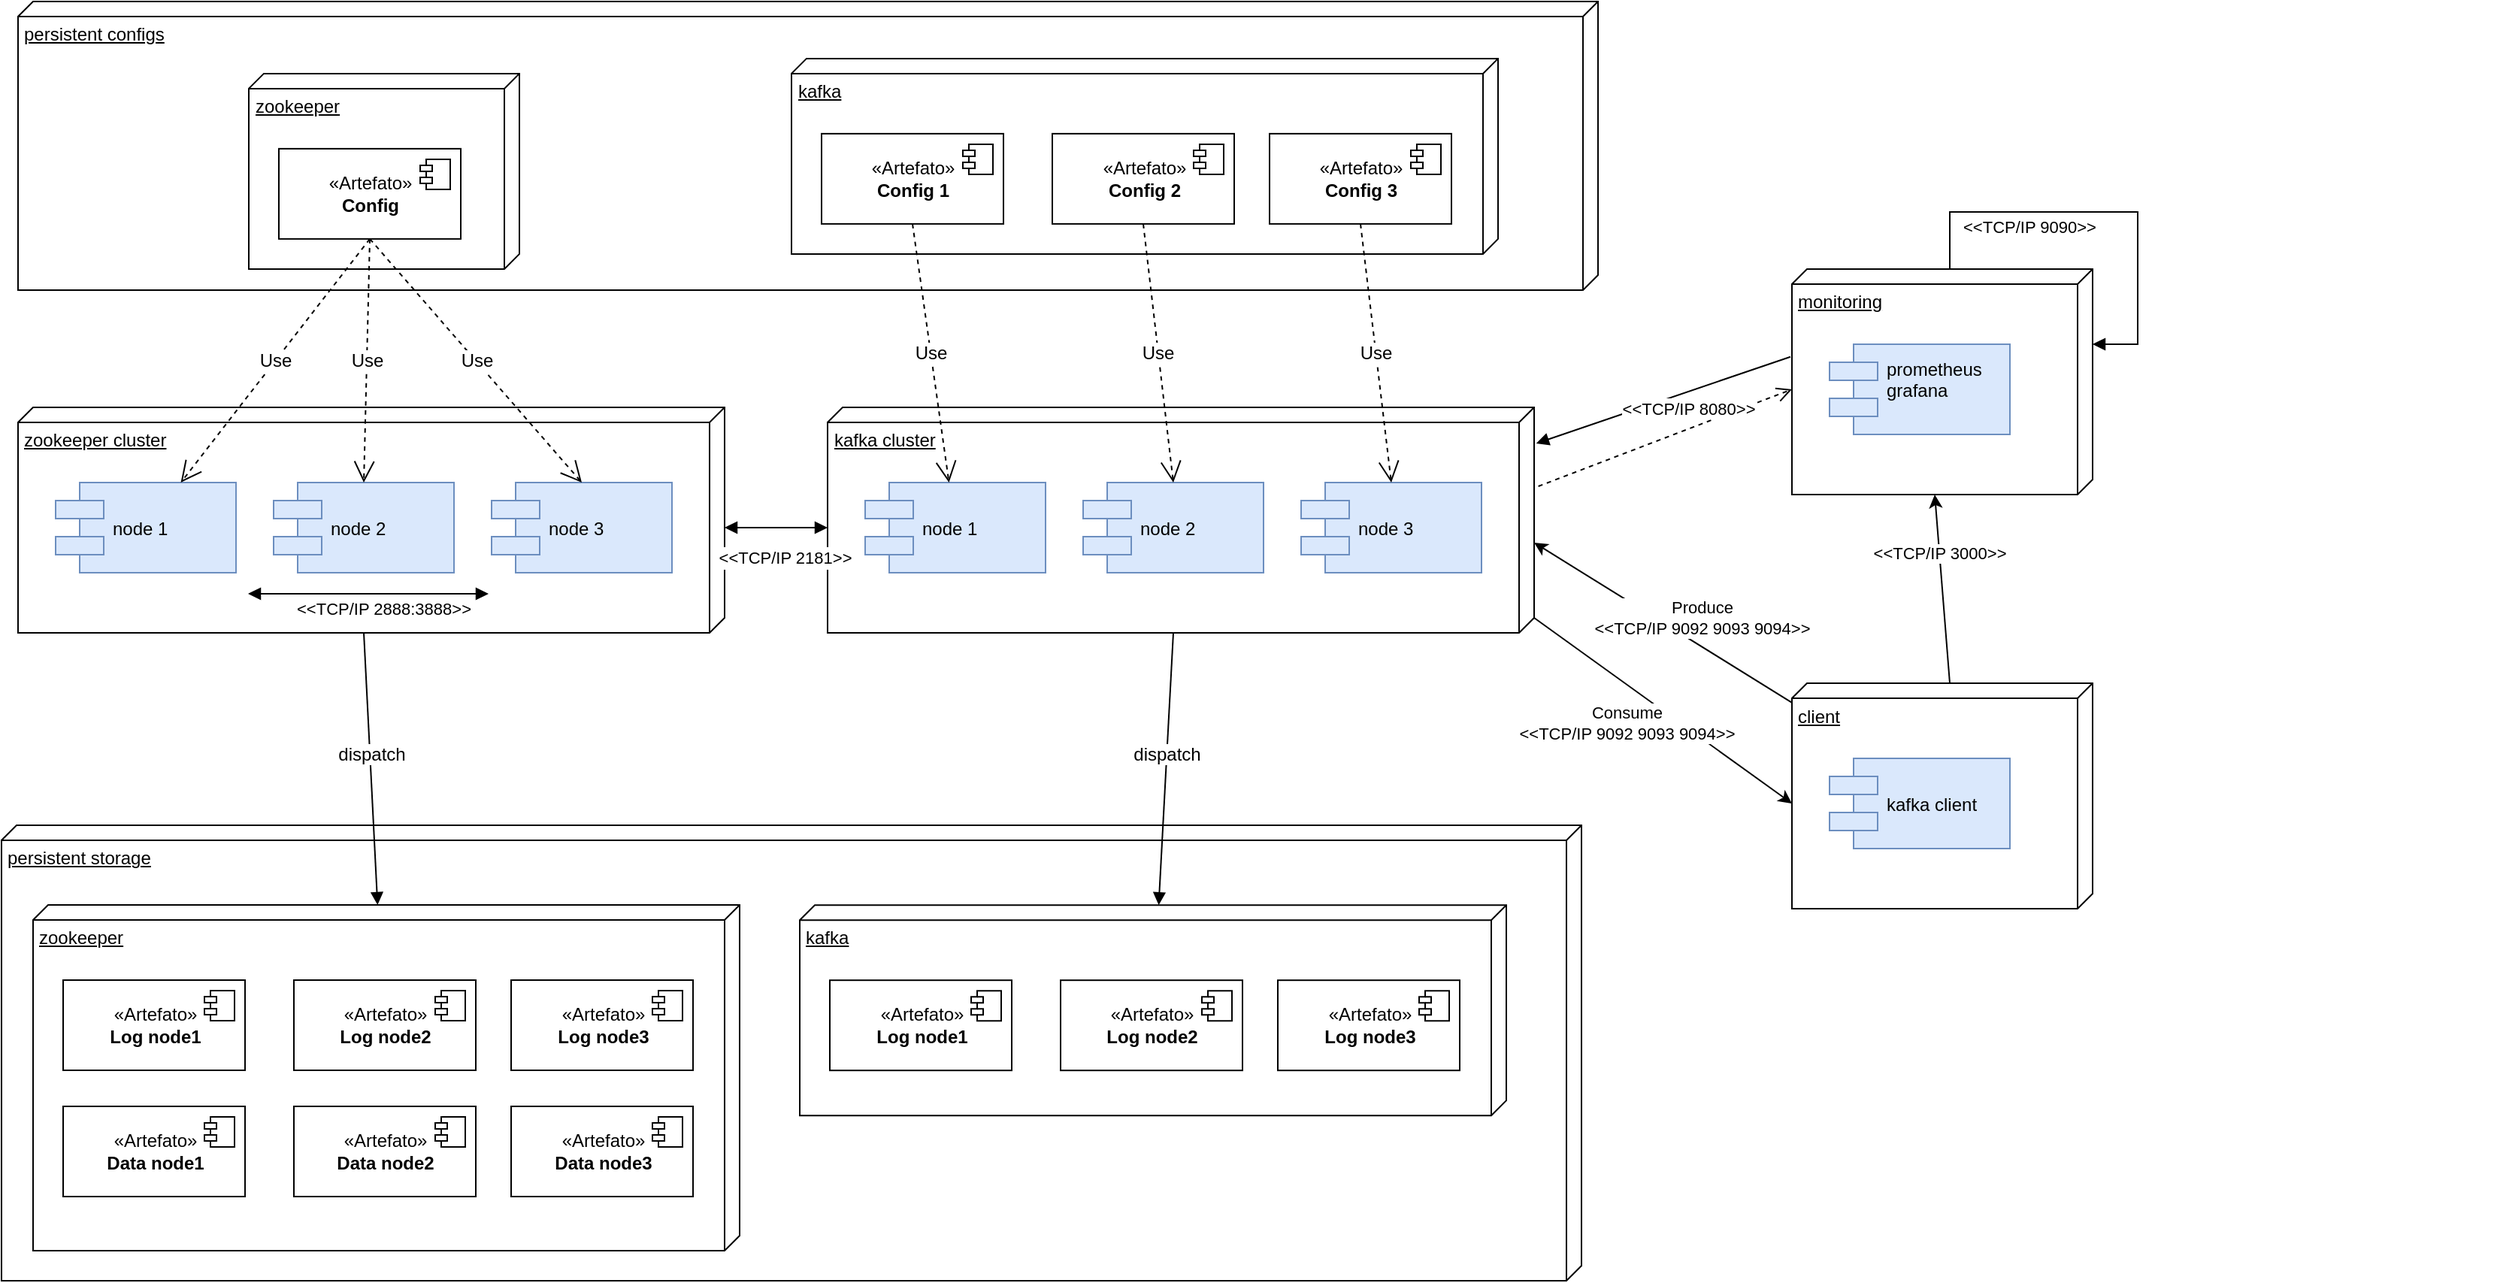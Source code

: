 <mxfile version="10.6.8" type="device"><diagram name="Page-1" id="b5b7bab2-c9e2-2cf4-8b2a-24fd1a2a6d21"><mxGraphModel dx="754" dy="1895" grid="1" gridSize="10" guides="1" tooltips="1" connect="1" arrows="1" fold="1" page="1" pageScale="1" pageWidth="827" pageHeight="1169" background="#ffffff" math="0" shadow="0"><root><mxCell id="0"/><mxCell id="1" parent="0"/><mxCell id="ZEIrBqUMK9VCRzySae3i-107" value="" style="group" parent="1" vertex="1" connectable="0"><mxGeometry x="119" y="408" width="1051" height="303" as="geometry"/></mxCell><mxCell id="ZEIrBqUMK9VCRzySae3i-20" value="persistent storage" style="verticalAlign=top;align=left;spacingTop=8;spacingLeft=2;spacingRight=12;shape=cube;size=10;direction=south;fontStyle=4;html=1;fontFamily=Helvetica;fontSize=12;" parent="ZEIrBqUMK9VCRzySae3i-107" vertex="1"><mxGeometry width="1051" height="303" as="geometry"/></mxCell><mxCell id="ZEIrBqUMK9VCRzySae3i-43" value="" style="group" parent="ZEIrBqUMK9VCRzySae3i-107" vertex="1" connectable="0"><mxGeometry x="21" y="53" width="470" height="230" as="geometry"/></mxCell><mxCell id="ZEIrBqUMK9VCRzySae3i-42" value="zookeeper" style="verticalAlign=top;align=left;spacingTop=8;spacingLeft=2;spacingRight=12;shape=cube;size=10;direction=south;fontStyle=4;html=1;fontFamily=Helvetica;fontSize=12;" parent="ZEIrBqUMK9VCRzySae3i-43" vertex="1"><mxGeometry width="470" height="230" as="geometry"/></mxCell><mxCell id="ZEIrBqUMK9VCRzySae3i-22" value="«Artefato»&lt;br&gt;&lt;b&gt;Log node1&lt;br&gt;&lt;/b&gt;" style="html=1;fontFamily=Helvetica;fontSize=12;" parent="ZEIrBqUMK9VCRzySae3i-43" vertex="1"><mxGeometry x="20" y="50" width="121" height="60" as="geometry"/></mxCell><mxCell id="ZEIrBqUMK9VCRzySae3i-23" value="" style="shape=component;jettyWidth=8;jettyHeight=4;" parent="ZEIrBqUMK9VCRzySae3i-22" vertex="1"><mxGeometry x="1" width="20" height="20" relative="1" as="geometry"><mxPoint x="-27" y="7" as="offset"/></mxGeometry></mxCell><mxCell id="ZEIrBqUMK9VCRzySae3i-24" value="«Artefato»&lt;br&gt;&lt;b&gt;Log node2&lt;br&gt;&lt;/b&gt;" style="html=1;fontFamily=Helvetica;fontSize=12;" parent="ZEIrBqUMK9VCRzySae3i-43" vertex="1"><mxGeometry x="173.5" y="50" width="121" height="60" as="geometry"/></mxCell><mxCell id="ZEIrBqUMK9VCRzySae3i-25" value="" style="shape=component;jettyWidth=8;jettyHeight=4;" parent="ZEIrBqUMK9VCRzySae3i-24" vertex="1"><mxGeometry x="1" width="20" height="20" relative="1" as="geometry"><mxPoint x="-27" y="7" as="offset"/></mxGeometry></mxCell><mxCell id="ZEIrBqUMK9VCRzySae3i-26" value="«Artefato»&lt;br&gt;&lt;b&gt;Log node3&lt;br&gt;&lt;/b&gt;" style="html=1;fontFamily=Helvetica;fontSize=12;" parent="ZEIrBqUMK9VCRzySae3i-43" vertex="1"><mxGeometry x="318" y="50" width="121" height="60" as="geometry"/></mxCell><mxCell id="ZEIrBqUMK9VCRzySae3i-27" value="" style="shape=component;jettyWidth=8;jettyHeight=4;" parent="ZEIrBqUMK9VCRzySae3i-26" vertex="1"><mxGeometry x="1" width="20" height="20" relative="1" as="geometry"><mxPoint x="-27" y="7" as="offset"/></mxGeometry></mxCell><mxCell id="ZEIrBqUMK9VCRzySae3i-28" value="«Artefato»&lt;br&gt;&lt;b&gt;Data node1&lt;br&gt;&lt;/b&gt;" style="html=1;fontFamily=Helvetica;fontSize=12;" parent="ZEIrBqUMK9VCRzySae3i-43" vertex="1"><mxGeometry x="20" y="134" width="121" height="60" as="geometry"/></mxCell><mxCell id="ZEIrBqUMK9VCRzySae3i-29" value="" style="shape=component;jettyWidth=8;jettyHeight=4;" parent="ZEIrBqUMK9VCRzySae3i-28" vertex="1"><mxGeometry x="1" width="20" height="20" relative="1" as="geometry"><mxPoint x="-27" y="7" as="offset"/></mxGeometry></mxCell><mxCell id="ZEIrBqUMK9VCRzySae3i-30" value="«Artefato»&lt;br&gt;&lt;b&gt;Data node2&lt;br&gt;&lt;/b&gt;" style="html=1;fontFamily=Helvetica;fontSize=12;" parent="ZEIrBqUMK9VCRzySae3i-43" vertex="1"><mxGeometry x="173.5" y="134" width="121" height="60" as="geometry"/></mxCell><mxCell id="ZEIrBqUMK9VCRzySae3i-31" value="" style="shape=component;jettyWidth=8;jettyHeight=4;" parent="ZEIrBqUMK9VCRzySae3i-30" vertex="1"><mxGeometry x="1" width="20" height="20" relative="1" as="geometry"><mxPoint x="-27" y="7" as="offset"/></mxGeometry></mxCell><mxCell id="ZEIrBqUMK9VCRzySae3i-32" value="«Artefato»&lt;br&gt;&lt;b&gt;Data node3&lt;br&gt;&lt;/b&gt;" style="html=1;fontFamily=Helvetica;fontSize=12;" parent="ZEIrBqUMK9VCRzySae3i-43" vertex="1"><mxGeometry x="318" y="134" width="121" height="60" as="geometry"/></mxCell><mxCell id="ZEIrBqUMK9VCRzySae3i-33" value="" style="shape=component;jettyWidth=8;jettyHeight=4;" parent="ZEIrBqUMK9VCRzySae3i-32" vertex="1"><mxGeometry x="1" width="20" height="20" relative="1" as="geometry"><mxPoint x="-27" y="7" as="offset"/></mxGeometry></mxCell><mxCell id="ZEIrBqUMK9VCRzySae3i-44" value="" style="group" parent="ZEIrBqUMK9VCRzySae3i-107" vertex="1" connectable="0"><mxGeometry x="531" y="53.088" width="470" height="230" as="geometry"/></mxCell><mxCell id="ZEIrBqUMK9VCRzySae3i-45" value="kafka" style="verticalAlign=top;align=left;spacingTop=8;spacingLeft=2;spacingRight=12;shape=cube;size=10;direction=south;fontStyle=4;html=1;fontFamily=Helvetica;fontSize=12;" parent="ZEIrBqUMK9VCRzySae3i-44" vertex="1"><mxGeometry width="470" height="140" as="geometry"/></mxCell><mxCell id="ZEIrBqUMK9VCRzySae3i-46" value="«Artefato»&lt;br&gt;&lt;b&gt;Log node1&lt;br&gt;&lt;/b&gt;" style="html=1;fontFamily=Helvetica;fontSize=12;" parent="ZEIrBqUMK9VCRzySae3i-44" vertex="1"><mxGeometry x="20" y="50" width="121" height="60" as="geometry"/></mxCell><mxCell id="ZEIrBqUMK9VCRzySae3i-47" value="" style="shape=component;jettyWidth=8;jettyHeight=4;" parent="ZEIrBqUMK9VCRzySae3i-46" vertex="1"><mxGeometry x="1" width="20" height="20" relative="1" as="geometry"><mxPoint x="-27" y="7" as="offset"/></mxGeometry></mxCell><mxCell id="ZEIrBqUMK9VCRzySae3i-48" value="«Artefato»&lt;br&gt;&lt;b&gt;Log node2&lt;br&gt;&lt;/b&gt;" style="html=1;fontFamily=Helvetica;fontSize=12;" parent="ZEIrBqUMK9VCRzySae3i-44" vertex="1"><mxGeometry x="173.5" y="50" width="121" height="60" as="geometry"/></mxCell><mxCell id="ZEIrBqUMK9VCRzySae3i-49" value="" style="shape=component;jettyWidth=8;jettyHeight=4;" parent="ZEIrBqUMK9VCRzySae3i-48" vertex="1"><mxGeometry x="1" width="20" height="20" relative="1" as="geometry"><mxPoint x="-27" y="7" as="offset"/></mxGeometry></mxCell><mxCell id="ZEIrBqUMK9VCRzySae3i-50" value="«Artefato»&lt;br&gt;&lt;b&gt;Log node3&lt;br&gt;&lt;/b&gt;" style="html=1;fontFamily=Helvetica;fontSize=12;" parent="ZEIrBqUMK9VCRzySae3i-44" vertex="1"><mxGeometry x="318" y="50" width="121" height="60" as="geometry"/></mxCell><mxCell id="ZEIrBqUMK9VCRzySae3i-51" value="" style="shape=component;jettyWidth=8;jettyHeight=4;" parent="ZEIrBqUMK9VCRzySae3i-50" vertex="1"><mxGeometry x="1" width="20" height="20" relative="1" as="geometry"><mxPoint x="-27" y="7" as="offset"/></mxGeometry></mxCell><mxCell id="ZEIrBqUMK9VCRzySae3i-21" value="dispatch" style="html=1;verticalAlign=bottom;endArrow=block;fontFamily=Helvetica;fontSize=12;exitX=0;exitY=0;exitDx=150;exitDy=240;exitPerimeter=0;" parent="1" source="ZEIrBqUMK9VCRzySae3i-16" target="ZEIrBqUMK9VCRzySae3i-42" edge="1"><mxGeometry width="80" relative="1" as="geometry"><mxPoint x="314" y="290" as="sourcePoint"/><mxPoint x="394" y="290" as="targetPoint"/></mxGeometry></mxCell><mxCell id="ZEIrBqUMK9VCRzySae3i-34" value="" style="group" parent="1" vertex="1" connectable="0"><mxGeometry x="130" y="130" width="470" height="150" as="geometry"/></mxCell><mxCell id="ZEIrBqUMK9VCRzySae3i-16" value="zookeeper cluster" style="verticalAlign=top;align=left;spacingTop=8;spacingLeft=2;spacingRight=12;shape=cube;size=10;direction=south;fontStyle=4;html=1;fontFamily=Helvetica;fontSize=12;" parent="ZEIrBqUMK9VCRzySae3i-34" vertex="1"><mxGeometry width="470" height="150" as="geometry"/></mxCell><mxCell id="ZEIrBqUMK9VCRzySae3i-17" value="node 1" style="shape=component;align=left;spacingLeft=36;fontFamily=Helvetica;fontSize=12;fillColor=#dae8fc;strokeColor=#6c8ebf;" parent="ZEIrBqUMK9VCRzySae3i-34" vertex="1"><mxGeometry x="25" y="50" width="120" height="60" as="geometry"/></mxCell><mxCell id="ZEIrBqUMK9VCRzySae3i-18" value="node 2" style="shape=component;align=left;spacingLeft=36;fontFamily=Helvetica;fontSize=12;fillColor=#dae8fc;strokeColor=#6c8ebf;" parent="ZEIrBqUMK9VCRzySae3i-34" vertex="1"><mxGeometry x="170" y="50" width="120" height="60" as="geometry"/></mxCell><mxCell id="ZEIrBqUMK9VCRzySae3i-19" value="node 3" style="shape=component;align=left;spacingLeft=36;fontFamily=Helvetica;fontSize=12;fillColor=#dae8fc;strokeColor=#6c8ebf;" parent="ZEIrBqUMK9VCRzySae3i-34" vertex="1"><mxGeometry x="315" y="50" width="120" height="60" as="geometry"/></mxCell><mxCell id="kxuQ3C1_RuJvvN39NqJY-8" value="" style="endArrow=block;startArrow=block;endFill=1;startFill=1;html=1;fontSize=11;" edge="1" parent="ZEIrBqUMK9VCRzySae3i-34"><mxGeometry width="160" relative="1" as="geometry"><mxPoint x="153" y="124" as="sourcePoint"/><mxPoint x="313" y="124" as="targetPoint"/></mxGeometry></mxCell><mxCell id="kxuQ3C1_RuJvvN39NqJY-9" value="&lt;div&gt;&lt;div&gt;&lt;span&gt;&amp;lt;&amp;lt;TCP/IP 2888:3888&amp;gt;&amp;gt;&lt;/span&gt;&lt;/div&gt;&lt;/div&gt;" style="text;html=1;resizable=0;points=[];align=center;verticalAlign=middle;labelBackgroundColor=#ffffff;fontSize=11;" vertex="1" connectable="0" parent="kxuQ3C1_RuJvvN39NqJY-8"><mxGeometry x="0.237" y="3" relative="1" as="geometry"><mxPoint x="-9" y="13" as="offset"/></mxGeometry></mxCell><mxCell id="ZEIrBqUMK9VCRzySae3i-35" value="" style="group" parent="1" vertex="1" connectable="0"><mxGeometry x="668.5" y="130" width="470" height="150" as="geometry"/></mxCell><mxCell id="ZEIrBqUMK9VCRzySae3i-36" value="kafka cluster" style="verticalAlign=top;align=left;spacingTop=8;spacingLeft=2;spacingRight=12;shape=cube;size=10;direction=south;fontStyle=4;html=1;fontFamily=Helvetica;fontSize=12;" parent="ZEIrBqUMK9VCRzySae3i-35" vertex="1"><mxGeometry width="470" height="150" as="geometry"/></mxCell><mxCell id="ZEIrBqUMK9VCRzySae3i-37" value="node 1" style="shape=component;align=left;spacingLeft=36;fontFamily=Helvetica;fontSize=12;fillColor=#dae8fc;strokeColor=#6c8ebf;" parent="ZEIrBqUMK9VCRzySae3i-35" vertex="1"><mxGeometry x="25" y="50" width="120" height="60" as="geometry"/></mxCell><mxCell id="ZEIrBqUMK9VCRzySae3i-38" value="node 2" style="shape=component;align=left;spacingLeft=36;fontFamily=Helvetica;fontSize=12;fillColor=#dae8fc;strokeColor=#6c8ebf;" parent="ZEIrBqUMK9VCRzySae3i-35" vertex="1"><mxGeometry x="170" y="50" width="120" height="60" as="geometry"/></mxCell><mxCell id="ZEIrBqUMK9VCRzySae3i-39" value="node 3" style="shape=component;align=left;spacingLeft=36;fontFamily=Helvetica;fontSize=12;fillColor=#dae8fc;strokeColor=#6c8ebf;" parent="ZEIrBqUMK9VCRzySae3i-35" vertex="1"><mxGeometry x="315" y="50" width="120" height="60" as="geometry"/></mxCell><mxCell id="ZEIrBqUMK9VCRzySae3i-41" value="dispatch" style="html=1;verticalAlign=bottom;endArrow=block;fontFamily=Helvetica;fontSize=12;exitX=0;exitY=0;exitDx=150;exitDy=240;exitPerimeter=0;" parent="1" source="ZEIrBqUMK9VCRzySae3i-36" target="ZEIrBqUMK9VCRzySae3i-45" edge="1"><mxGeometry width="80" relative="1" as="geometry"><mxPoint x="786" y="300" as="sourcePoint"/><mxPoint x="866" y="300" as="targetPoint"/></mxGeometry></mxCell><mxCell id="ZEIrBqUMK9VCRzySae3i-58" value="persistent configs" style="verticalAlign=top;align=left;spacingTop=8;spacingLeft=2;spacingRight=12;shape=cube;size=10;direction=south;fontStyle=4;html=1;fontFamily=Helvetica;fontSize=12;" parent="1" vertex="1"><mxGeometry x="130" y="-140" width="1051" height="192" as="geometry"/></mxCell><mxCell id="ZEIrBqUMK9VCRzySae3i-59" value="" style="group" parent="1" vertex="1" connectable="0"><mxGeometry x="283.5" y="-92.059" width="470" height="230" as="geometry"/></mxCell><mxCell id="ZEIrBqUMK9VCRzySae3i-60" value="zookeeper" style="verticalAlign=top;align=left;spacingTop=8;spacingLeft=2;spacingRight=12;shape=cube;size=10;direction=south;fontStyle=4;html=1;fontFamily=Helvetica;fontSize=12;" parent="ZEIrBqUMK9VCRzySae3i-59" vertex="1"><mxGeometry width="180" height="130" as="geometry"/></mxCell><mxCell id="ZEIrBqUMK9VCRzySae3i-61" value="«Artefato»&lt;br&gt;&lt;b&gt;Config&lt;br&gt;&lt;/b&gt;" style="html=1;fontFamily=Helvetica;fontSize=12;" parent="ZEIrBqUMK9VCRzySae3i-59" vertex="1"><mxGeometry x="20" y="50" width="121" height="60" as="geometry"/></mxCell><mxCell id="ZEIrBqUMK9VCRzySae3i-62" value="" style="shape=component;jettyWidth=8;jettyHeight=4;" parent="ZEIrBqUMK9VCRzySae3i-61" vertex="1"><mxGeometry x="1" width="20" height="20" relative="1" as="geometry"><mxPoint x="-27" y="7" as="offset"/></mxGeometry></mxCell><mxCell id="ZEIrBqUMK9VCRzySae3i-81" value="" style="group" parent="1" vertex="1" connectable="0"><mxGeometry x="644.5" y="-102.059" width="470" height="230" as="geometry"/></mxCell><mxCell id="ZEIrBqUMK9VCRzySae3i-82" value="kafka" style="verticalAlign=top;align=left;spacingTop=8;spacingLeft=2;spacingRight=12;shape=cube;size=10;direction=south;fontStyle=4;html=1;fontFamily=Helvetica;fontSize=12;" parent="ZEIrBqUMK9VCRzySae3i-81" vertex="1"><mxGeometry width="470" height="130" as="geometry"/></mxCell><mxCell id="ZEIrBqUMK9VCRzySae3i-83" value="«Artefato»&lt;br&gt;&lt;b&gt;Config 1&lt;br&gt;&lt;/b&gt;" style="html=1;fontFamily=Helvetica;fontSize=12;" parent="ZEIrBqUMK9VCRzySae3i-81" vertex="1"><mxGeometry x="20" y="50" width="121" height="60" as="geometry"/></mxCell><mxCell id="ZEIrBqUMK9VCRzySae3i-84" value="" style="shape=component;jettyWidth=8;jettyHeight=4;" parent="ZEIrBqUMK9VCRzySae3i-83" vertex="1"><mxGeometry x="1" width="20" height="20" relative="1" as="geometry"><mxPoint x="-27" y="7" as="offset"/></mxGeometry></mxCell><mxCell id="ZEIrBqUMK9VCRzySae3i-85" value="«Artefato»&lt;br&gt;&lt;b&gt;Config 2&lt;br&gt;&lt;/b&gt;" style="html=1;fontFamily=Helvetica;fontSize=12;" parent="ZEIrBqUMK9VCRzySae3i-81" vertex="1"><mxGeometry x="173.5" y="50" width="121" height="60" as="geometry"/></mxCell><mxCell id="ZEIrBqUMK9VCRzySae3i-86" value="" style="shape=component;jettyWidth=8;jettyHeight=4;" parent="ZEIrBqUMK9VCRzySae3i-85" vertex="1"><mxGeometry x="1" width="20" height="20" relative="1" as="geometry"><mxPoint x="-27" y="7" as="offset"/></mxGeometry></mxCell><mxCell id="ZEIrBqUMK9VCRzySae3i-87" value="«Artefato»&lt;br&gt;&lt;b&gt;Config 3&lt;br&gt;&lt;/b&gt;" style="html=1;fontFamily=Helvetica;fontSize=12;" parent="ZEIrBqUMK9VCRzySae3i-81" vertex="1"><mxGeometry x="318" y="50" width="121" height="60" as="geometry"/></mxCell><mxCell id="ZEIrBqUMK9VCRzySae3i-88" value="" style="shape=component;jettyWidth=8;jettyHeight=4;" parent="ZEIrBqUMK9VCRzySae3i-87" vertex="1"><mxGeometry x="1" width="20" height="20" relative="1" as="geometry"><mxPoint x="-27" y="7" as="offset"/></mxGeometry></mxCell><mxCell id="ZEIrBqUMK9VCRzySae3i-89" value="Use" style="endArrow=open;endSize=12;dashed=1;html=1;fontFamily=Helvetica;fontSize=12;exitX=0.5;exitY=1;exitDx=0;exitDy=0;" parent="1" source="ZEIrBqUMK9VCRzySae3i-61" target="ZEIrBqUMK9VCRzySae3i-17" edge="1"><mxGeometry width="160" relative="1" as="geometry"><mxPoint x="80" y="100" as="sourcePoint"/><mxPoint x="240" y="100" as="targetPoint"/></mxGeometry></mxCell><mxCell id="ZEIrBqUMK9VCRzySae3i-91" value="Use" style="endArrow=open;endSize=12;dashed=1;html=1;fontFamily=Helvetica;fontSize=12;exitX=0.5;exitY=1;exitDx=0;exitDy=0;" parent="1" source="ZEIrBqUMK9VCRzySae3i-83" target="ZEIrBqUMK9VCRzySae3i-37" edge="1"><mxGeometry width="160" relative="1" as="geometry"><mxPoint x="249.471" y="62.412" as="sourcePoint"/><mxPoint x="315.334" y="140" as="targetPoint"/></mxGeometry></mxCell><mxCell id="ZEIrBqUMK9VCRzySae3i-92" value="Use" style="endArrow=open;endSize=12;dashed=1;html=1;fontFamily=Helvetica;fontSize=12;exitX=0.5;exitY=1;exitDx=0;exitDy=0;entryX=0.5;entryY=0;entryDx=0;entryDy=0;" parent="1" source="ZEIrBqUMK9VCRzySae3i-61" target="ZEIrBqUMK9VCRzySae3i-18" edge="1"><mxGeometry width="160" relative="1" as="geometry"><mxPoint x="239.471" y="52.412" as="sourcePoint"/><mxPoint x="222.897" y="180" as="targetPoint"/></mxGeometry></mxCell><mxCell id="ZEIrBqUMK9VCRzySae3i-93" value="Use" style="endArrow=open;endSize=12;dashed=1;html=1;fontFamily=Helvetica;fontSize=12;exitX=0.5;exitY=1;exitDx=0;exitDy=0;entryX=0.5;entryY=0;entryDx=0;entryDy=0;" parent="1" source="ZEIrBqUMK9VCRzySae3i-61" target="ZEIrBqUMK9VCRzySae3i-19" edge="1"><mxGeometry width="160" relative="1" as="geometry"><mxPoint x="239.471" y="52.412" as="sourcePoint"/><mxPoint x="340.293" y="180" as="targetPoint"/></mxGeometry></mxCell><mxCell id="ZEIrBqUMK9VCRzySae3i-94" value="Use" style="endArrow=open;endSize=12;dashed=1;html=1;fontFamily=Helvetica;fontSize=12;exitX=0.5;exitY=1;exitDx=0;exitDy=0;entryX=0.5;entryY=0;entryDx=0;entryDy=0;" parent="1" source="ZEIrBqUMK9VCRzySae3i-85" target="ZEIrBqUMK9VCRzySae3i-38" edge="1"><mxGeometry width="160" relative="1" as="geometry"><mxPoint x="734.765" y="47.706" as="sourcePoint"/><mxPoint x="718.653" y="180" as="targetPoint"/></mxGeometry></mxCell><mxCell id="ZEIrBqUMK9VCRzySae3i-95" value="Use" style="endArrow=open;endSize=12;dashed=1;html=1;fontFamily=Helvetica;fontSize=12;exitX=0.5;exitY=1;exitDx=0;exitDy=0;entryX=0.5;entryY=0;entryDx=0;entryDy=0;" parent="1" source="ZEIrBqUMK9VCRzySae3i-87" target="ZEIrBqUMK9VCRzySae3i-39" edge="1"><mxGeometry width="160" relative="1" as="geometry"><mxPoint x="888.882" y="47.706" as="sourcePoint"/><mxPoint x="859.471" y="179.471" as="targetPoint"/></mxGeometry></mxCell><mxCell id="ZEIrBqUMK9VCRzySae3i-99" value="" style="endArrow=block;startArrow=block;endFill=1;startFill=1;html=1;fontFamily=Helvetica;fontSize=12;entryX=0;entryY=0;entryDx=80;entryDy=470.0;entryPerimeter=0;" parent="1" target="ZEIrBqUMK9VCRzySae3i-36" edge="1"><mxGeometry width="160" relative="1" as="geometry"><mxPoint x="600" y="210" as="sourcePoint"/><mxPoint x="668.5" y="236.5" as="targetPoint"/></mxGeometry></mxCell><mxCell id="kxuQ3C1_RuJvvN39NqJY-2" value="&lt;div&gt;&lt;font style=&quot;font-size: 11px&quot;&gt;&amp;lt;&amp;lt;TCP/IP 2181&amp;gt;&amp;gt;&lt;/font&gt;&lt;/div&gt;" style="text;html=1;resizable=0;points=[];align=center;verticalAlign=middle;labelBackgroundColor=#ffffff;" vertex="1" connectable="0" parent="ZEIrBqUMK9VCRzySae3i-99"><mxGeometry x="0.362" y="2" relative="1" as="geometry"><mxPoint x="-7" y="22" as="offset"/></mxGeometry></mxCell><mxCell id="ZEIrBqUMK9VCRzySae3i-100" value="" style="group" parent="1" vertex="1" connectable="0"><mxGeometry x="1310" y="38" width="470" height="150" as="geometry"/></mxCell><mxCell id="ZEIrBqUMK9VCRzySae3i-101" value="monitoring" style="verticalAlign=top;align=left;spacingTop=8;spacingLeft=2;spacingRight=12;shape=cube;size=10;direction=south;fontStyle=4;html=1;fontFamily=Helvetica;fontSize=12;" parent="ZEIrBqUMK9VCRzySae3i-100" vertex="1"><mxGeometry width="200" height="150" as="geometry"/></mxCell><mxCell id="ZEIrBqUMK9VCRzySae3i-102" value="prometheus&#xA;grafana&#xA;" style="shape=component;align=left;spacingLeft=36;fontFamily=Helvetica;fontSize=12;fillColor=#dae8fc;strokeColor=#6c8ebf;" parent="ZEIrBqUMK9VCRzySae3i-100" vertex="1"><mxGeometry x="25" y="50" width="120" height="60" as="geometry"/></mxCell><mxCell id="kxuQ3C1_RuJvvN39NqJY-7" value="&amp;lt;&amp;lt;TCP/IP 9090&amp;gt;&amp;gt;" style="edgeStyle=orthogonalEdgeStyle;html=1;align=left;spacingLeft=2;endArrow=block;rounded=0;fontSize=11;exitX=0;exitY=0;exitDx=0;exitDy=95;exitPerimeter=0;" edge="1" target="ZEIrBqUMK9VCRzySae3i-101" parent="ZEIrBqUMK9VCRzySae3i-100" source="ZEIrBqUMK9VCRzySae3i-101"><mxGeometry x="-0.801" y="-5" relative="1" as="geometry"><mxPoint x="130" y="-58" as="sourcePoint"/><Array as="points"><mxPoint x="105" y="-38"/><mxPoint x="230" y="-38"/><mxPoint x="230" y="50"/></Array><mxPoint x="270" y="50" as="targetPoint"/><mxPoint as="offset"/></mxGeometry></mxCell><mxCell id="ZEIrBqUMK9VCRzySae3i-105" value="" style="html=1;verticalAlign=bottom;endArrow=open;dashed=1;endSize=8;fontFamily=Helvetica;fontSize=12;exitX=0.35;exitY=-0.006;exitDx=0;exitDy=0;exitPerimeter=0;entryX=0;entryY=0;entryDx=80;entryDy=200;entryPerimeter=0;" parent="1" source="ZEIrBqUMK9VCRzySae3i-36" edge="1" target="ZEIrBqUMK9VCRzySae3i-101"><mxGeometry relative="1" as="geometry"><mxPoint x="1310" y="340" as="sourcePoint"/><mxPoint x="1290" y="130" as="targetPoint"/></mxGeometry></mxCell><mxCell id="ZEIrBqUMK9VCRzySae3i-106" value="&lt;font style=&quot;font-size: 11px&quot;&gt;&amp;lt;&amp;lt;TCP/IP 8080&amp;gt;&amp;gt;&lt;/font&gt;" style="html=1;verticalAlign=bottom;endArrow=block;fontFamily=Helvetica;fontSize=12;exitX=0.389;exitY=1.005;exitDx=0;exitDy=0;exitPerimeter=0;entryX=0.16;entryY=-0.003;entryDx=0;entryDy=0;entryPerimeter=0;" parent="1" source="ZEIrBqUMK9VCRzySae3i-101" target="ZEIrBqUMK9VCRzySae3i-36" edge="1"><mxGeometry x="-0.11" y="19" width="80" relative="1" as="geometry"><mxPoint x="1260" y="350" as="sourcePoint"/><mxPoint x="1340" y="350" as="targetPoint"/><mxPoint x="1" as="offset"/></mxGeometry></mxCell><mxCell id="ZEIrBqUMK9VCRzySae3i-108" value="" style="group" parent="1" vertex="1" connectable="0"><mxGeometry x="1310" y="313.5" width="470" height="150" as="geometry"/></mxCell><mxCell id="ZEIrBqUMK9VCRzySae3i-109" value="client" style="verticalAlign=top;align=left;spacingTop=8;spacingLeft=2;spacingRight=12;shape=cube;size=10;direction=south;fontStyle=4;html=1;fontFamily=Helvetica;fontSize=12;" parent="ZEIrBqUMK9VCRzySae3i-108" vertex="1"><mxGeometry width="200" height="150" as="geometry"/></mxCell><mxCell id="ZEIrBqUMK9VCRzySae3i-110" value="kafka client" style="shape=component;align=left;spacingLeft=36;fontFamily=Helvetica;fontSize=12;fillColor=#dae8fc;strokeColor=#6c8ebf;" parent="ZEIrBqUMK9VCRzySae3i-108" vertex="1"><mxGeometry x="25" y="50" width="120" height="60" as="geometry"/></mxCell><mxCell id="ZEIrBqUMK9VCRzySae3i-113" value="" style="endArrow=classic;html=1;fontFamily=Helvetica;fontSize=12;exitX=0;exitY=0;exitDx=0;exitDy=95;exitPerimeter=0;entryX=0;entryY=0;entryDx=150;entryDy=105;entryPerimeter=0;" parent="1" source="ZEIrBqUMK9VCRzySae3i-109" target="ZEIrBqUMK9VCRzySae3i-101" edge="1"><mxGeometry width="50" height="50" relative="1" as="geometry"><mxPoint x="1415" y="511" as="sourcePoint"/><mxPoint x="1465" y="461" as="targetPoint"/></mxGeometry></mxCell><mxCell id="kxuQ3C1_RuJvvN39NqJY-1" value="&amp;lt;&amp;lt;TCP/IP 3000&amp;gt;&amp;gt;" style="text;html=1;resizable=0;points=[];align=center;verticalAlign=middle;labelBackgroundColor=#ffffff;fontSize=11;" vertex="1" connectable="0" parent="ZEIrBqUMK9VCRzySae3i-113"><mxGeometry x="0.388" relative="1" as="geometry"><mxPoint as="offset"/></mxGeometry></mxCell><mxCell id="ZEIrBqUMK9VCRzySae3i-114" value="" style="endArrow=classic;html=1;fontFamily=Helvetica;fontSize=12;entryX=0.6;entryY=0;entryDx=0;entryDy=0;entryPerimeter=0;" parent="1" source="ZEIrBqUMK9VCRzySae3i-109" target="ZEIrBqUMK9VCRzySae3i-36" edge="1"><mxGeometry width="50" height="50" relative="1" as="geometry"><mxPoint x="1211.286" y="369" as="sourcePoint"/><mxPoint x="1209.857" y="307.571" as="targetPoint"/></mxGeometry></mxCell><mxCell id="ZEIrBqUMK9VCRzySae3i-115" value="Produce&lt;br style=&quot;font-size: 11px;&quot;&gt;&amp;lt;&amp;lt;TCP/IP 9092 9093 9094&amp;gt;&amp;gt;" style="text;html=1;resizable=0;points=[];align=center;verticalAlign=middle;labelBackgroundColor=#ffffff;fontSize=11;fontFamily=Helvetica;" parent="ZEIrBqUMK9VCRzySae3i-114" vertex="1" connectable="0"><mxGeometry x="-0.554" relative="1" as="geometry"><mxPoint x="-22" y="-32.5" as="offset"/></mxGeometry></mxCell><mxCell id="ZEIrBqUMK9VCRzySae3i-116" value="" style="endArrow=classic;html=1;fontFamily=Helvetica;fontSize=12;entryX=0;entryY=0;entryDx=80;entryDy=200;entryPerimeter=0;exitX=0;exitY=0;exitDx=140;exitDy=0;exitPerimeter=0;" parent="1" source="ZEIrBqUMK9VCRzySae3i-36" target="ZEIrBqUMK9VCRzySae3i-109" edge="1"><mxGeometry width="50" height="50" relative="1" as="geometry"><mxPoint x="1263.5" y="388.349" as="sourcePoint"/><mxPoint x="1120.214" y="320.071" as="targetPoint"/></mxGeometry></mxCell><mxCell id="ZEIrBqUMK9VCRzySae3i-118" value="Consume&lt;br style=&quot;font-size: 11px;&quot;&gt;&amp;lt;&amp;lt;TCP/IP 9092 9093 9094&amp;gt;&amp;gt;" style="text;html=1;resizable=0;points=[];align=center;verticalAlign=middle;labelBackgroundColor=#ffffff;fontSize=11;fontFamily=Helvetica;" parent="ZEIrBqUMK9VCRzySae3i-116" vertex="1" connectable="0"><mxGeometry x="-0.434" y="-4" relative="1" as="geometry"><mxPoint x="15" y="31.5" as="offset"/></mxGeometry></mxCell></root></mxGraphModel></diagram></mxfile>